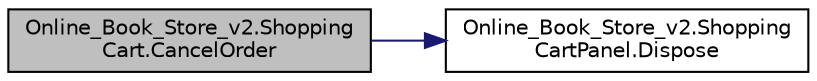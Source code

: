 digraph "Online_Book_Store_v2.ShoppingCart.CancelOrder"
{
 // LATEX_PDF_SIZE
  edge [fontname="Helvetica",fontsize="10",labelfontname="Helvetica",labelfontsize="10"];
  node [fontname="Helvetica",fontsize="10",shape=record];
  rankdir="LR";
  Node1 [label="Online_Book_Store_v2.Shopping\lCart.CancelOrder",height=0.2,width=0.4,color="black", fillcolor="grey75", style="filled", fontcolor="black",tooltip="Cancels all Orders"];
  Node1 -> Node2 [color="midnightblue",fontsize="10",style="solid",fontname="Helvetica"];
  Node2 [label="Online_Book_Store_v2.Shopping\lCartPanel.Dispose",height=0.2,width=0.4,color="black", fillcolor="white", style="filled",URL="$class_online___book___store__v2_1_1_shopping_cart_panel.html#a418733db6ce4a95e619765c96beaccad",tooltip="Clean up any resources being used."];
}
